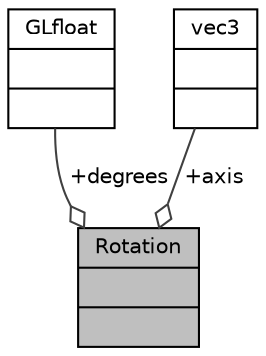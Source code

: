 digraph "Rotation"
{
 // INTERACTIVE_SVG=YES
 // LATEX_PDF_SIZE
  bgcolor="transparent";
  edge [fontname="Helvetica",fontsize="10",labelfontname="Helvetica",labelfontsize="10"];
  node [fontname="Helvetica",fontsize="10",shape=record];
  Node1 [label="{Rotation\n||}",height=0.2,width=0.4,color="black", fillcolor="grey75", style="filled", fontcolor="black",tooltip=" "];
  Node2 -> Node1 [color="grey25",fontsize="10",style="solid",label=" +degrees" ,arrowhead="odiamond",fontname="Helvetica"];
  Node2 [label="{GLfloat\n||}",height=0.2,width=0.4,color="black",tooltip=" "];
  Node3 -> Node1 [color="grey25",fontsize="10",style="solid",label=" +axis" ,arrowhead="odiamond",fontname="Helvetica"];
  Node3 [label="{vec3\n||}",height=0.2,width=0.4,color="black",tooltip=" "];
}
